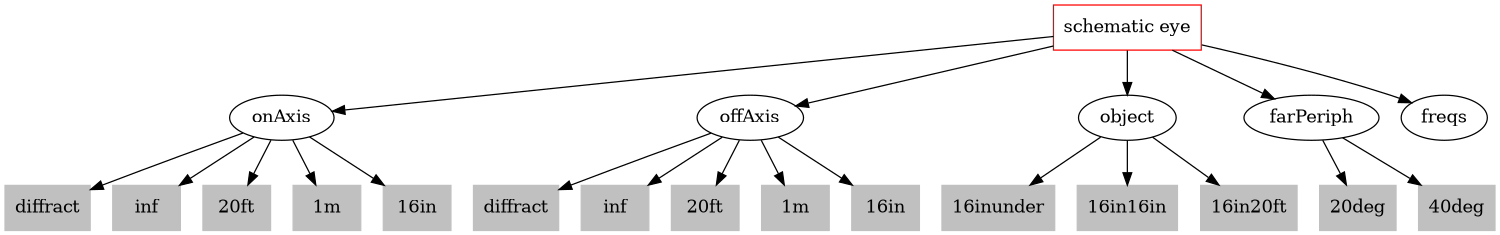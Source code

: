 digraph se {
	size="10,10";
	schematicEye -> onAxis;
	schematicEye -> offAxis;
	schematicEye -> object;
	schematicEye -> farPeriph;
	schematicEye -> freqs;
	
	onAxis -> a0;
	onAxis -> a1;
	onAxis -> a2;
	onAxis -> a3;
	onAxis -> a4;

	offAxis -> b0;
	offAxis -> b1;
	offAxis -> b2;
	offAxis -> b3;
	offAxis -> b4;

	object -> c1
	object -> c2
	object -> c3

	farPeriph -> d1;
	farPeriph -> d2;

	schematicEye [label="schematic eye", shape=box, color=red];

	a0 [label="diffract", shape=box, style=filled, color=grey];
	a1 [label="inf", shape=box, style=filled, color=grey];
	a2 [label="20ft", shape=box, style=filled, color=grey];
	a3 [label="1m", shape=box, style=filled, color=grey];
	a4 [label="16in", shape=box, style=filled, color=grey];
	
	b0 [label="diffract", shape=box, style=filled, color=grey];
	b1 [label="inf", shape=box, style=filled, color=grey];
	b2 [label="20ft", shape=box, style=filled, color=grey];
	b3 [label="1m", shape=box, style=filled, color=grey];
	b4 [label="16in", shape=box, style=filled, color=grey];


	c1 [label="16inunder", shape=box, style=filled, color=grey];
	c2 [label="16in16in", shape=box, style=filled, color=grey];
	c3 [label="16in20ft", shape=box, style=filled, color=grey];
	
	d1 [label="20deg", shape=box, style=filled, color=grey];
	d2 [label="40deg", shape=box, style=filled, color=grey];
}